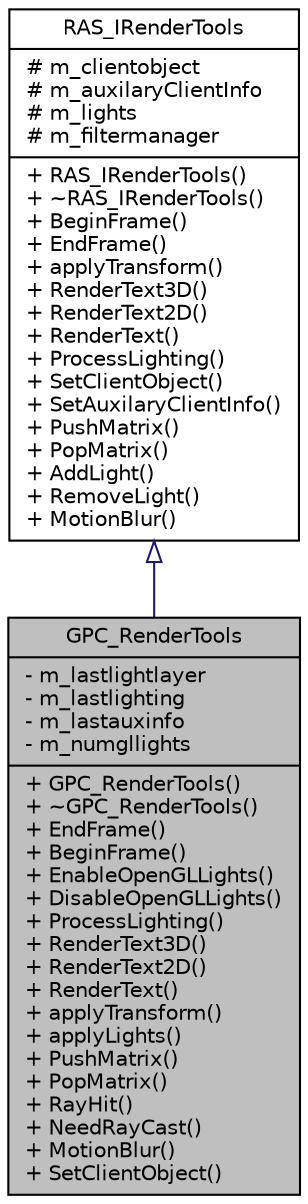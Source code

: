 digraph G
{
  edge [fontname="Helvetica",fontsize="10",labelfontname="Helvetica",labelfontsize="10"];
  node [fontname="Helvetica",fontsize="10",shape=record];
  Node1 [label="{GPC_RenderTools\n|- m_lastlightlayer\l- m_lastlighting\l- m_lastauxinfo\l- m_numgllights\l|+ GPC_RenderTools()\l+ ~GPC_RenderTools()\l+ EndFrame()\l+ BeginFrame()\l+ EnableOpenGLLights()\l+ DisableOpenGLLights()\l+ ProcessLighting()\l+ RenderText3D()\l+ RenderText2D()\l+ RenderText()\l+ applyTransform()\l+ applyLights()\l+ PushMatrix()\l+ PopMatrix()\l+ RayHit()\l+ NeedRayCast()\l+ MotionBlur()\l+ SetClientObject()\l}",height=0.2,width=0.4,color="black", fillcolor="grey75", style="filled" fontcolor="black"];
  Node2 -> Node1 [dir=back,color="midnightblue",fontsize="10",style="solid",arrowtail="empty",fontname="Helvetica"];
  Node2 [label="{RAS_IRenderTools\n|# m_clientobject\l# m_auxilaryClientInfo\l# m_lights\l# m_filtermanager\l|+ RAS_IRenderTools()\l+ ~RAS_IRenderTools()\l+ BeginFrame()\l+ EndFrame()\l+ applyTransform()\l+ RenderText3D()\l+ RenderText2D()\l+ RenderText()\l+ ProcessLighting()\l+ SetClientObject()\l+ SetAuxilaryClientInfo()\l+ PushMatrix()\l+ PopMatrix()\l+ AddLight()\l+ RemoveLight()\l+ MotionBlur()\l}",height=0.2,width=0.4,color="black", fillcolor="white", style="filled",URL="$d0/d53/classRAS__IRenderTools.html"];
}
